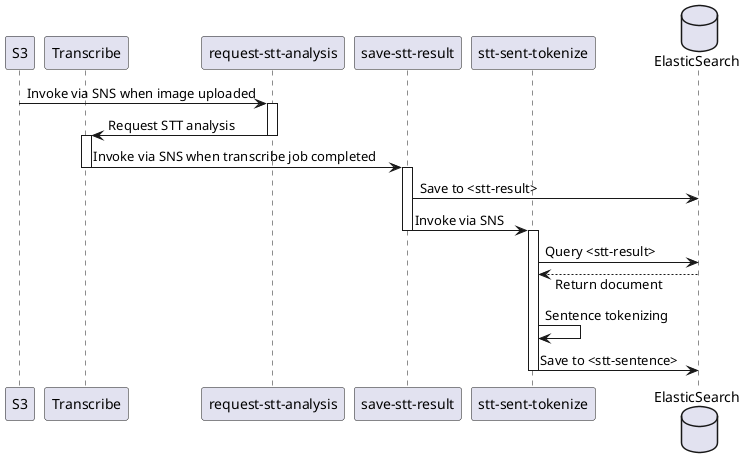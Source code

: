 @startuml
skinparam responseMessageBelowArrow true

participant S3
participant Transcribe
participant "request-stt-analysis"
participant "save-stt-result"
participant "stt-sent-tokenize"
database ElasticSearch

S3 -> "request-stt-analysis": Invoke via SNS when image uploaded
activate "request-stt-analysis"

"request-stt-analysis" -> Transcribe: Request STT analysis
deactivate "request-stt-analysis"
activate Transcribe
Transcribe -> "save-stt-result": Invoke via SNS when transcribe job completed
deactivate Transcribe

activate "save-stt-result"
"save-stt-result" -> ElasticSearch: Save to <stt-result>
"save-stt-result" -> "stt-sent-tokenize": Invoke via SNS
deactivate "save-stt-result"

activate "stt-sent-tokenize"
"stt-sent-tokenize" -> ElasticSearch: Query <stt-result>
"stt-sent-tokenize"<-- ElasticSearch: Return document
"stt-sent-tokenize" -> "stt-sent-tokenize": Sentence tokenizing
"stt-sent-tokenize" -> ElasticSearch: Save to <stt-sentence>
deactivate "stt-sent-tokenize"
@enduml